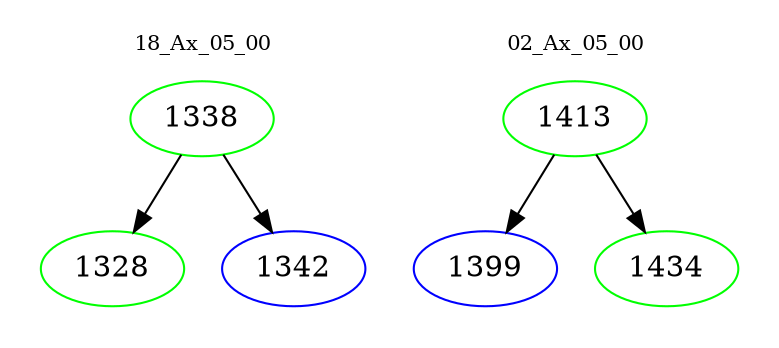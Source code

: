 digraph{
subgraph cluster_0 {
color = white
label = "18_Ax_05_00";
fontsize=10;
T0_1338 [label="1338", color="green"]
T0_1338 -> T0_1328 [color="black"]
T0_1328 [label="1328", color="green"]
T0_1338 -> T0_1342 [color="black"]
T0_1342 [label="1342", color="blue"]
}
subgraph cluster_1 {
color = white
label = "02_Ax_05_00";
fontsize=10;
T1_1413 [label="1413", color="green"]
T1_1413 -> T1_1399 [color="black"]
T1_1399 [label="1399", color="blue"]
T1_1413 -> T1_1434 [color="black"]
T1_1434 [label="1434", color="green"]
}
}
